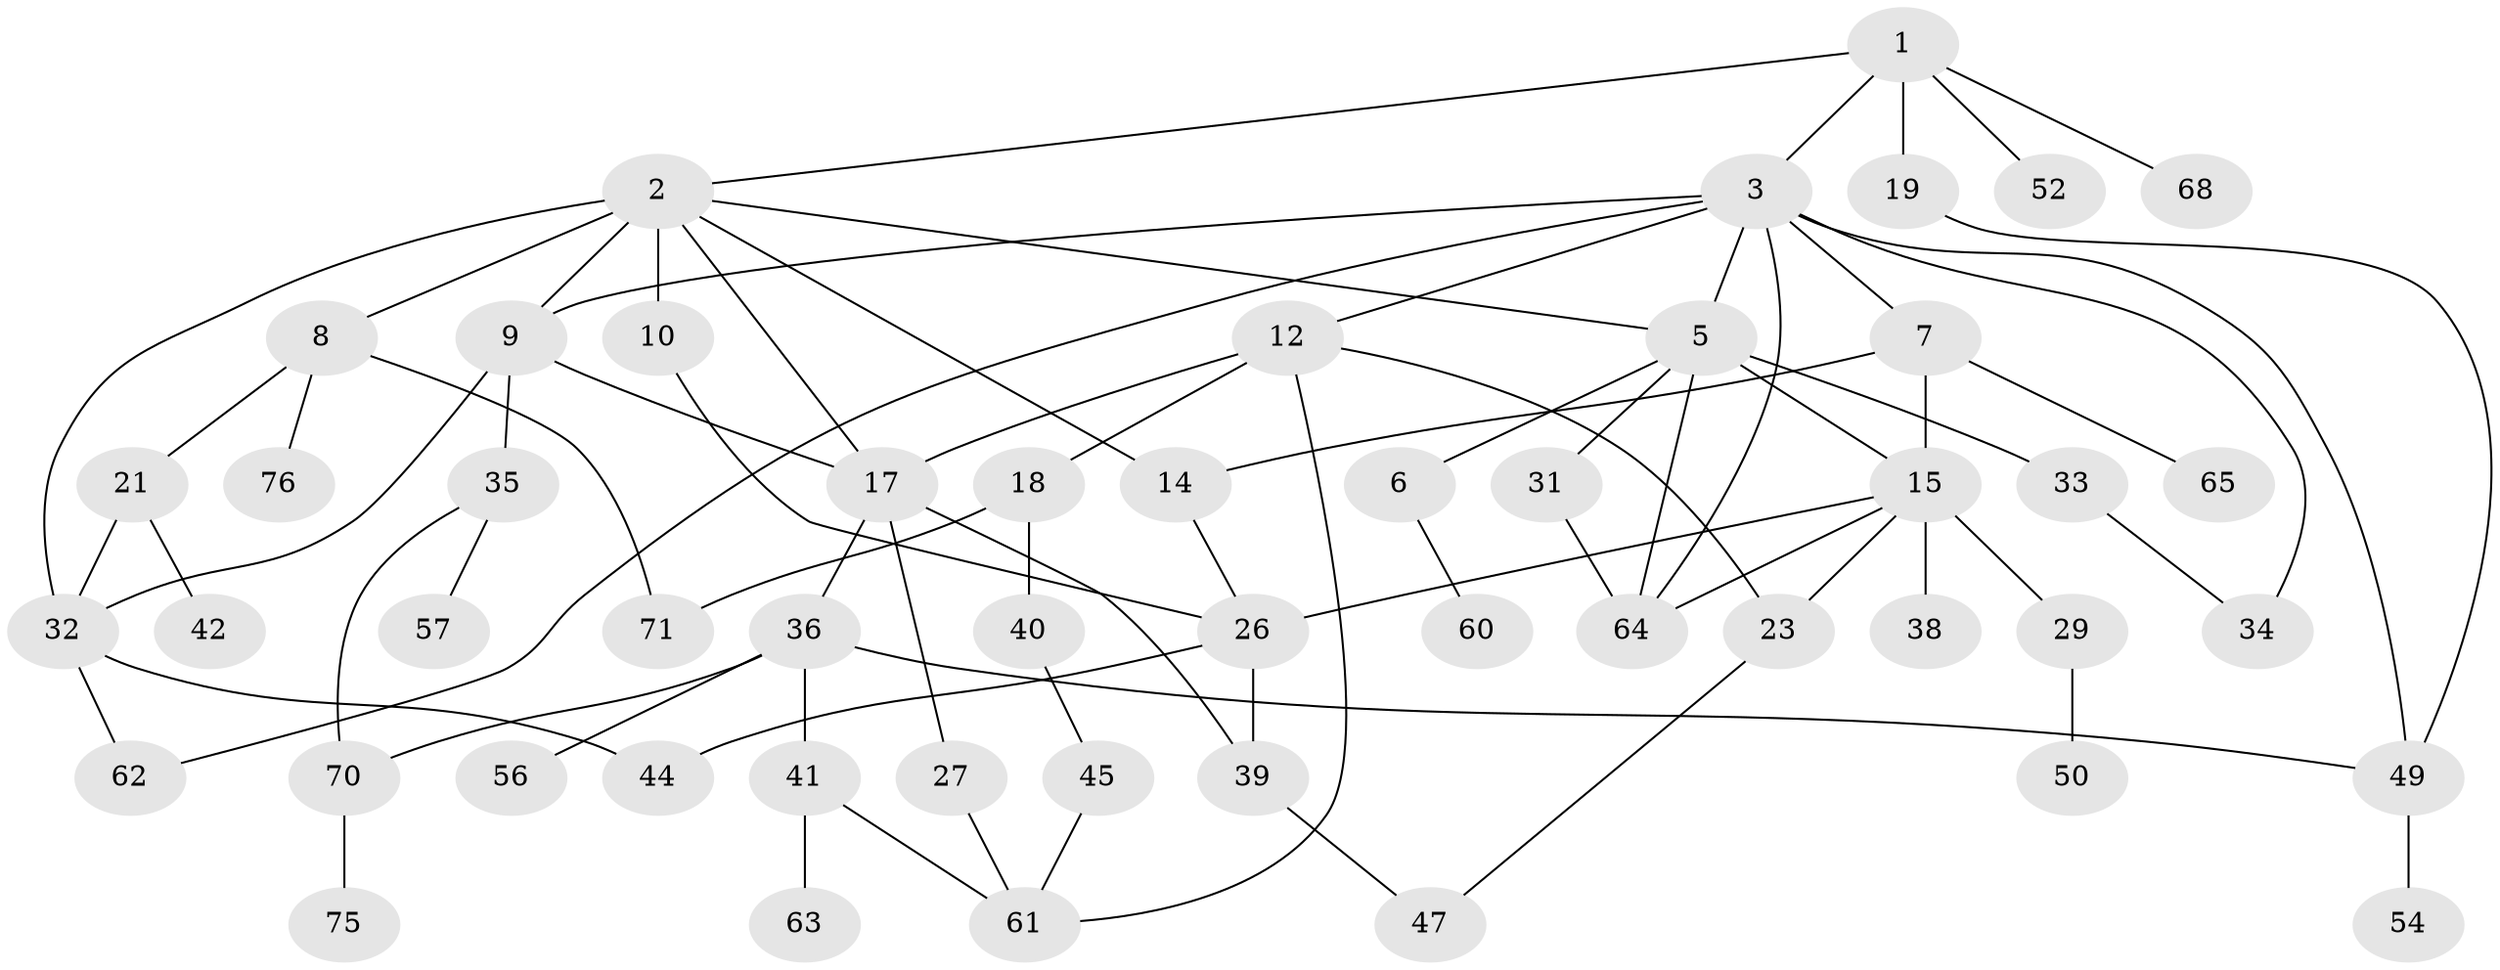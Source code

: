 // original degree distribution, {6: 0.06329113924050633, 5: 0.08860759493670886, 3: 0.12658227848101267, 2: 0.3924050632911392, 4: 0.11392405063291139, 1: 0.21518987341772153}
// Generated by graph-tools (version 1.1) at 2025/10/02/27/25 16:10:52]
// undirected, 51 vertices, 76 edges
graph export_dot {
graph [start="1"]
  node [color=gray90,style=filled];
  1 [super="+72"];
  2 [super="+4"];
  3 [super="+28"];
  5 [super="+13"];
  6;
  7 [super="+53"];
  8 [super="+11"];
  9 [super="+16"];
  10 [super="+22"];
  12 [super="+24"];
  14 [super="+20"];
  15 [super="+43"];
  17 [super="+30"];
  18 [super="+25"];
  19;
  21;
  23;
  26 [super="+46"];
  27 [super="+66"];
  29;
  31 [super="+59"];
  32 [super="+48"];
  33;
  34 [super="+67"];
  35 [super="+37"];
  36 [super="+51"];
  38;
  39 [super="+79"];
  40;
  41;
  42;
  44;
  45 [super="+74"];
  47;
  49 [super="+78"];
  50 [super="+58"];
  52 [super="+55"];
  54;
  56;
  57 [super="+77"];
  60;
  61 [super="+69"];
  62;
  63;
  64;
  65;
  68;
  70 [super="+73"];
  71;
  75;
  76;
  1 -- 2;
  1 -- 3;
  1 -- 19;
  1 -- 52;
  1 -- 68;
  2 -- 5;
  2 -- 9;
  2 -- 32 [weight=2];
  2 -- 17;
  2 -- 8;
  2 -- 10;
  2 -- 14;
  3 -- 7;
  3 -- 12;
  3 -- 64;
  3 -- 49;
  3 -- 5;
  3 -- 9;
  3 -- 62;
  3 -- 34;
  5 -- 6;
  5 -- 64;
  5 -- 33;
  5 -- 31;
  5 -- 15;
  6 -- 60;
  7 -- 15;
  7 -- 65;
  7 -- 14;
  8 -- 71;
  8 -- 76;
  8 -- 21;
  9 -- 35;
  9 -- 32;
  9 -- 17;
  10 -- 26;
  12 -- 17;
  12 -- 18;
  12 -- 23;
  12 -- 61;
  14 -- 26;
  15 -- 29;
  15 -- 38;
  15 -- 64;
  15 -- 23;
  15 -- 26;
  17 -- 27;
  17 -- 36;
  17 -- 39;
  18 -- 40;
  18 -- 71;
  19 -- 49;
  21 -- 42;
  21 -- 32;
  23 -- 47;
  26 -- 44;
  26 -- 39;
  27 -- 61;
  29 -- 50;
  31 -- 64;
  32 -- 44;
  32 -- 62;
  33 -- 34;
  35 -- 57;
  35 -- 70;
  36 -- 41;
  36 -- 49;
  36 -- 56;
  36 -- 70;
  39 -- 47;
  40 -- 45;
  41 -- 63;
  41 -- 61;
  45 -- 61;
  49 -- 54;
  70 -- 75;
}
